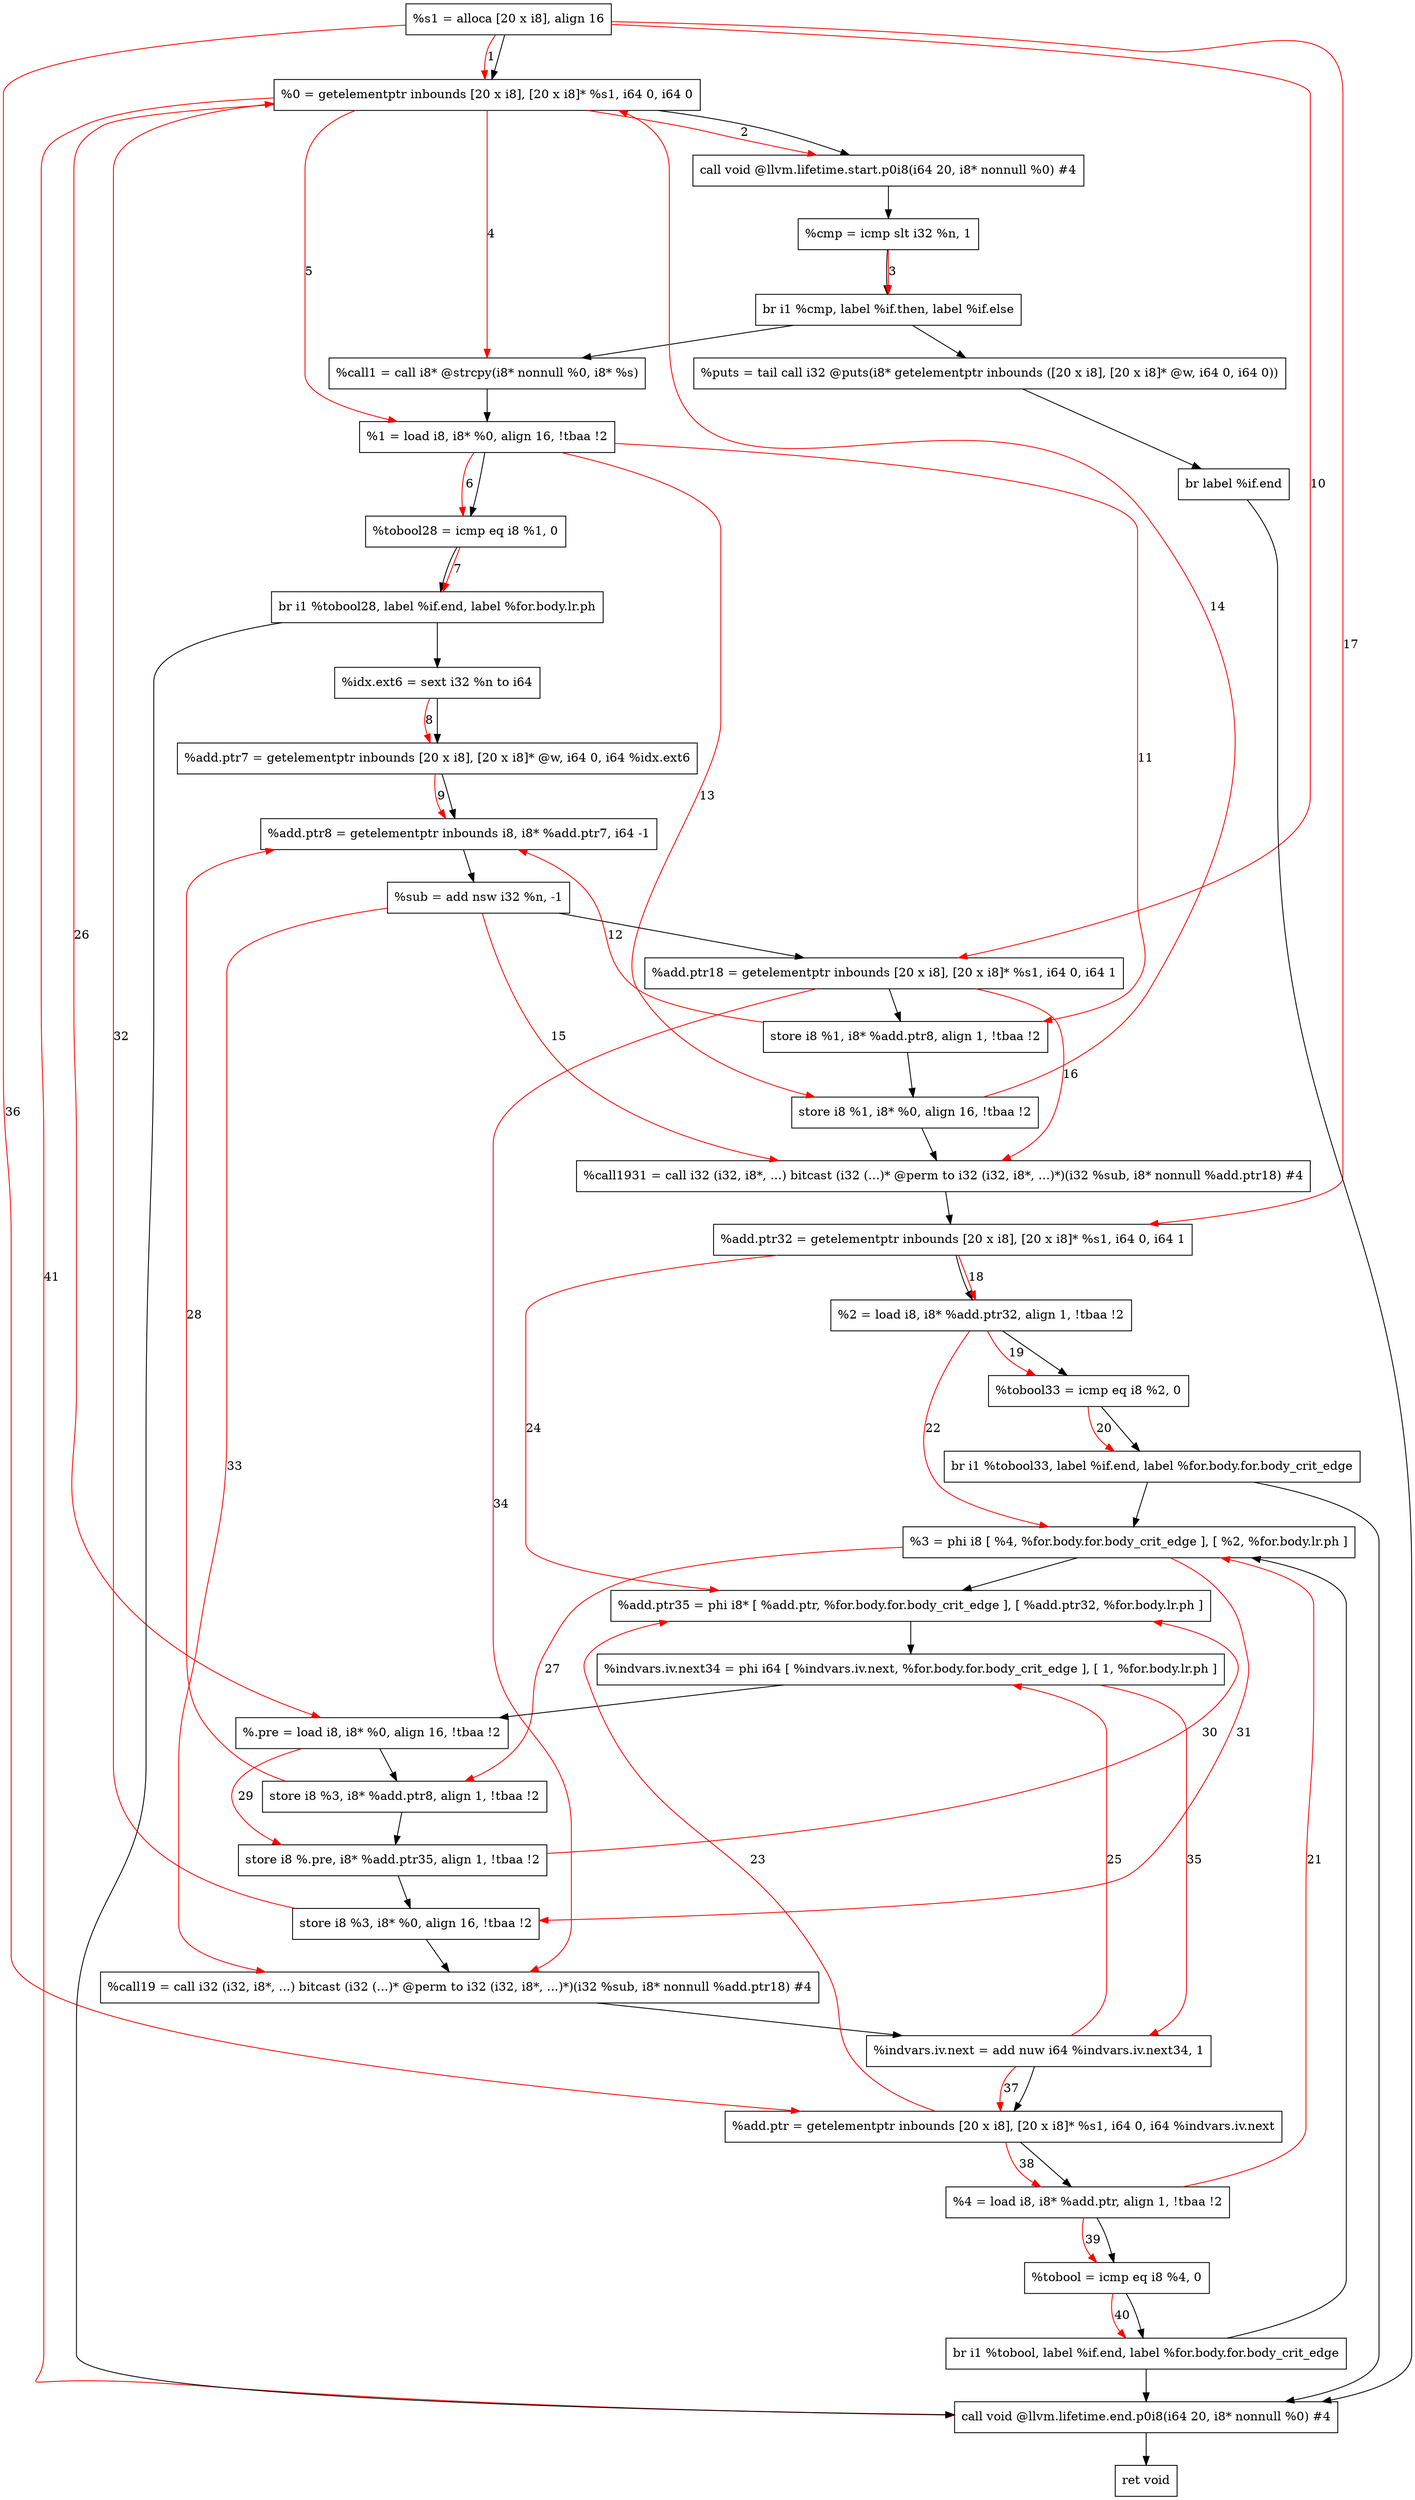 digraph "CDFG for'func' function" {
	Node0x55d87d7079b8[shape=record, label="  %s1 = alloca [20 x i8], align 16"]
	Node0x55d87d7080b8[shape=record, label="  %0 = getelementptr inbounds [20 x i8], [20 x i8]* %s1, i64 0, i64 0"]
	Node0x55d87d708508[shape=record, label="  call void @llvm.lifetime.start.p0i8(i64 20, i8* nonnull %0) #4"]
	Node0x55d87d708600[shape=record, label="  %cmp = icmp slt i32 %n, 1"]
	Node0x55d87d68fdb8[shape=record, label="  br i1 %cmp, label %if.then, label %if.else"]
	Node0x55d87d708ac0[shape=record, label="  %puts = tail call i32 @puts(i8* getelementptr inbounds ([20 x i8], [20 x i8]* @w, i64 0, i64 0))"]
	Node0x55d87d708c68[shape=record, label="  br label %if.end"]
	Node0x55d87d708da8[shape=record, label="  %call1 = call i8* @strcpy(i8* nonnull %0, i8* %s)"]
	Node0x55d87d708e68[shape=record, label="  %1 = load i8, i8* %0, align 16, !tbaa !2"]
	Node0x55d87d709de0[shape=record, label="  %tobool28 = icmp eq i8 %1, 0"]
	Node0x55d87d69b588[shape=record, label="  br i1 %tobool28, label %if.end, label %for.body.lr.ph"]
	Node0x55d87d709ee8[shape=record, label="  %idx.ext6 = sext i32 %n to i64"]
	Node0x55d87d70a148[shape=record, label="  %add.ptr7 = getelementptr inbounds [20 x i8], [20 x i8]* @w, i64 0, i64 %idx.ext6"]
	Node0x55d87d70a230[shape=record, label="  %add.ptr8 = getelementptr inbounds i8, i8* %add.ptr7, i64 -1"]
	Node0x55d87d70a310[shape=record, label="  %sub = add nsw i32 %n, -1"]
	Node0x55d87d70a3c8[shape=record, label="  %add.ptr18 = getelementptr inbounds [20 x i8], [20 x i8]* %s1, i64 0, i64 1"]
	Node0x55d87d70a480[shape=record, label="  store i8 %1, i8* %add.ptr8, align 1, !tbaa !2"]
	Node0x55d87d70ab10[shape=record, label="  store i8 %1, i8* %0, align 16, !tbaa !2"]
	Node0x55d87d70ad48[shape=record, label="  %call1931 = call i32 (i32, i8*, ...) bitcast (i32 (...)* @perm to i32 (i32, i8*, ...)*)(i32 %sub, i8* nonnull %add.ptr18) #4"]
	Node0x55d87d70ae88[shape=record, label="  %add.ptr32 = getelementptr inbounds [20 x i8], [20 x i8]* %s1, i64 0, i64 1"]
	Node0x55d87d70af28[shape=record, label="  %2 = load i8, i8* %add.ptr32, align 1, !tbaa !2"]
	Node0x55d87d70afd0[shape=record, label="  %tobool33 = icmp eq i8 %2, 0"]
	Node0x55d87d70b1d8[shape=record, label="  br i1 %tobool33, label %if.end, label %for.body.for.body_crit_edge"]
	Node0x55d87d70b2c8[shape=record, label="  %3 = phi i8 [ %4, %for.body.for.body_crit_edge ], [ %2, %for.body.lr.ph ]"]
	Node0x55d87d70b398[shape=record, label="  %add.ptr35 = phi i8* [ %add.ptr, %for.body.for.body_crit_edge ], [ %add.ptr32, %for.body.lr.ph ]"]
	Node0x55d87d70b558[shape=record, label="  %indvars.iv.next34 = phi i64 [ %indvars.iv.next, %for.body.for.body_crit_edge ], [ 1, %for.body.lr.ph ]"]
	Node0x55d87d70b608[shape=record, label="  %.pre = load i8, i8* %0, align 16, !tbaa !2"]
	Node0x55d87d70b680[shape=record, label="  store i8 %3, i8* %add.ptr8, align 1, !tbaa !2"]
	Node0x55d87d70b700[shape=record, label="  store i8 %.pre, i8* %add.ptr35, align 1, !tbaa !2"]
	Node0x55d87d70b780[shape=record, label="  store i8 %3, i8* %0, align 16, !tbaa !2"]
	Node0x55d87d70b838[shape=record, label="  %call19 = call i32 (i32, i8*, ...) bitcast (i32 (...)* @perm to i32 (i32, i8*, ...)*)(i32 %sub, i8* nonnull %add.ptr18) #4"]
	Node0x55d87d70bc80[shape=record, label="  %indvars.iv.next = add nuw i64 %indvars.iv.next34, 1"]
	Node0x55d87d70bd08[shape=record, label="  %add.ptr = getelementptr inbounds [20 x i8], [20 x i8]* %s1, i64 0, i64 %indvars.iv.next"]
	Node0x55d87d70b118[shape=record, label="  %4 = load i8, i8* %add.ptr, align 1, !tbaa !2"]
	Node0x55d87d70bde0[shape=record, label="  %tobool = icmp eq i8 %4, 0"]
	Node0x55d87d70be88[shape=record, label="  br i1 %tobool, label %if.end, label %for.body.for.body_crit_edge"]
	Node0x55d87d70c1a8[shape=record, label="  call void @llvm.lifetime.end.p0i8(i64 20, i8* nonnull %0) #4"]
	Node0x55d87d70b250[shape=record, label="  ret void"]
	Node0x55d87d7079b8 -> Node0x55d87d7080b8
	Node0x55d87d7080b8 -> Node0x55d87d708508
	Node0x55d87d708508 -> Node0x55d87d708600
	Node0x55d87d708600 -> Node0x55d87d68fdb8
	Node0x55d87d68fdb8 -> Node0x55d87d708ac0
	Node0x55d87d68fdb8 -> Node0x55d87d708da8
	Node0x55d87d708ac0 -> Node0x55d87d708c68
	Node0x55d87d708c68 -> Node0x55d87d70c1a8
	Node0x55d87d708da8 -> Node0x55d87d708e68
	Node0x55d87d708e68 -> Node0x55d87d709de0
	Node0x55d87d709de0 -> Node0x55d87d69b588
	Node0x55d87d69b588 -> Node0x55d87d70c1a8
	Node0x55d87d69b588 -> Node0x55d87d709ee8
	Node0x55d87d709ee8 -> Node0x55d87d70a148
	Node0x55d87d70a148 -> Node0x55d87d70a230
	Node0x55d87d70a230 -> Node0x55d87d70a310
	Node0x55d87d70a310 -> Node0x55d87d70a3c8
	Node0x55d87d70a3c8 -> Node0x55d87d70a480
	Node0x55d87d70a480 -> Node0x55d87d70ab10
	Node0x55d87d70ab10 -> Node0x55d87d70ad48
	Node0x55d87d70ad48 -> Node0x55d87d70ae88
	Node0x55d87d70ae88 -> Node0x55d87d70af28
	Node0x55d87d70af28 -> Node0x55d87d70afd0
	Node0x55d87d70afd0 -> Node0x55d87d70b1d8
	Node0x55d87d70b1d8 -> Node0x55d87d70c1a8
	Node0x55d87d70b1d8 -> Node0x55d87d70b2c8
	Node0x55d87d70b2c8 -> Node0x55d87d70b398
	Node0x55d87d70b398 -> Node0x55d87d70b558
	Node0x55d87d70b558 -> Node0x55d87d70b608
	Node0x55d87d70b608 -> Node0x55d87d70b680
	Node0x55d87d70b680 -> Node0x55d87d70b700
	Node0x55d87d70b700 -> Node0x55d87d70b780
	Node0x55d87d70b780 -> Node0x55d87d70b838
	Node0x55d87d70b838 -> Node0x55d87d70bc80
	Node0x55d87d70bc80 -> Node0x55d87d70bd08
	Node0x55d87d70bd08 -> Node0x55d87d70b118
	Node0x55d87d70b118 -> Node0x55d87d70bde0
	Node0x55d87d70bde0 -> Node0x55d87d70be88
	Node0x55d87d70be88 -> Node0x55d87d70c1a8
	Node0x55d87d70be88 -> Node0x55d87d70b2c8
	Node0x55d87d70c1a8 -> Node0x55d87d70b250
edge [color=red]
	Node0x55d87d7079b8 -> Node0x55d87d7080b8[label="1"]
	Node0x55d87d7080b8 -> Node0x55d87d708508[label="2"]
	Node0x55d87d708600 -> Node0x55d87d68fdb8[label="3"]
	Node0x55d87d7080b8 -> Node0x55d87d708da8[label="4"]
	Node0x55d87d7080b8 -> Node0x55d87d708e68[label="5"]
	Node0x55d87d708e68 -> Node0x55d87d709de0[label="6"]
	Node0x55d87d709de0 -> Node0x55d87d69b588[label="7"]
	Node0x55d87d709ee8 -> Node0x55d87d70a148[label="8"]
	Node0x55d87d70a148 -> Node0x55d87d70a230[label="9"]
	Node0x55d87d7079b8 -> Node0x55d87d70a3c8[label="10"]
	Node0x55d87d708e68 -> Node0x55d87d70a480[label="11"]
	Node0x55d87d70a480 -> Node0x55d87d70a230[label="12"]
	Node0x55d87d708e68 -> Node0x55d87d70ab10[label="13"]
	Node0x55d87d70ab10 -> Node0x55d87d7080b8[label="14"]
	Node0x55d87d70a310 -> Node0x55d87d70ad48[label="15"]
	Node0x55d87d70a3c8 -> Node0x55d87d70ad48[label="16"]
	Node0x55d87d7079b8 -> Node0x55d87d70ae88[label="17"]
	Node0x55d87d70ae88 -> Node0x55d87d70af28[label="18"]
	Node0x55d87d70af28 -> Node0x55d87d70afd0[label="19"]
	Node0x55d87d70afd0 -> Node0x55d87d70b1d8[label="20"]
	Node0x55d87d70b118 -> Node0x55d87d70b2c8[label="21"]
	Node0x55d87d70af28 -> Node0x55d87d70b2c8[label="22"]
	Node0x55d87d70bd08 -> Node0x55d87d70b398[label="23"]
	Node0x55d87d70ae88 -> Node0x55d87d70b398[label="24"]
	Node0x55d87d70bc80 -> Node0x55d87d70b558[label="25"]
	Node0x55d87d7080b8 -> Node0x55d87d70b608[label="26"]
	Node0x55d87d70b2c8 -> Node0x55d87d70b680[label="27"]
	Node0x55d87d70b680 -> Node0x55d87d70a230[label="28"]
	Node0x55d87d70b608 -> Node0x55d87d70b700[label="29"]
	Node0x55d87d70b700 -> Node0x55d87d70b398[label="30"]
	Node0x55d87d70b2c8 -> Node0x55d87d70b780[label="31"]
	Node0x55d87d70b780 -> Node0x55d87d7080b8[label="32"]
	Node0x55d87d70a310 -> Node0x55d87d70b838[label="33"]
	Node0x55d87d70a3c8 -> Node0x55d87d70b838[label="34"]
	Node0x55d87d70b558 -> Node0x55d87d70bc80[label="35"]
	Node0x55d87d7079b8 -> Node0x55d87d70bd08[label="36"]
	Node0x55d87d70bc80 -> Node0x55d87d70bd08[label="37"]
	Node0x55d87d70bd08 -> Node0x55d87d70b118[label="38"]
	Node0x55d87d70b118 -> Node0x55d87d70bde0[label="39"]
	Node0x55d87d70bde0 -> Node0x55d87d70be88[label="40"]
	Node0x55d87d7080b8 -> Node0x55d87d70c1a8[label="41"]
}
